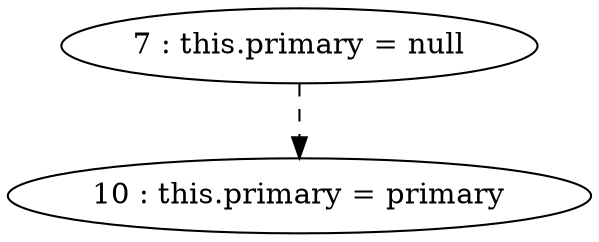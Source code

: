 digraph G {
"7 : this.primary = null"
"7 : this.primary = null" -> "10 : this.primary = primary" [style=dashed]
"10 : this.primary = primary"
}